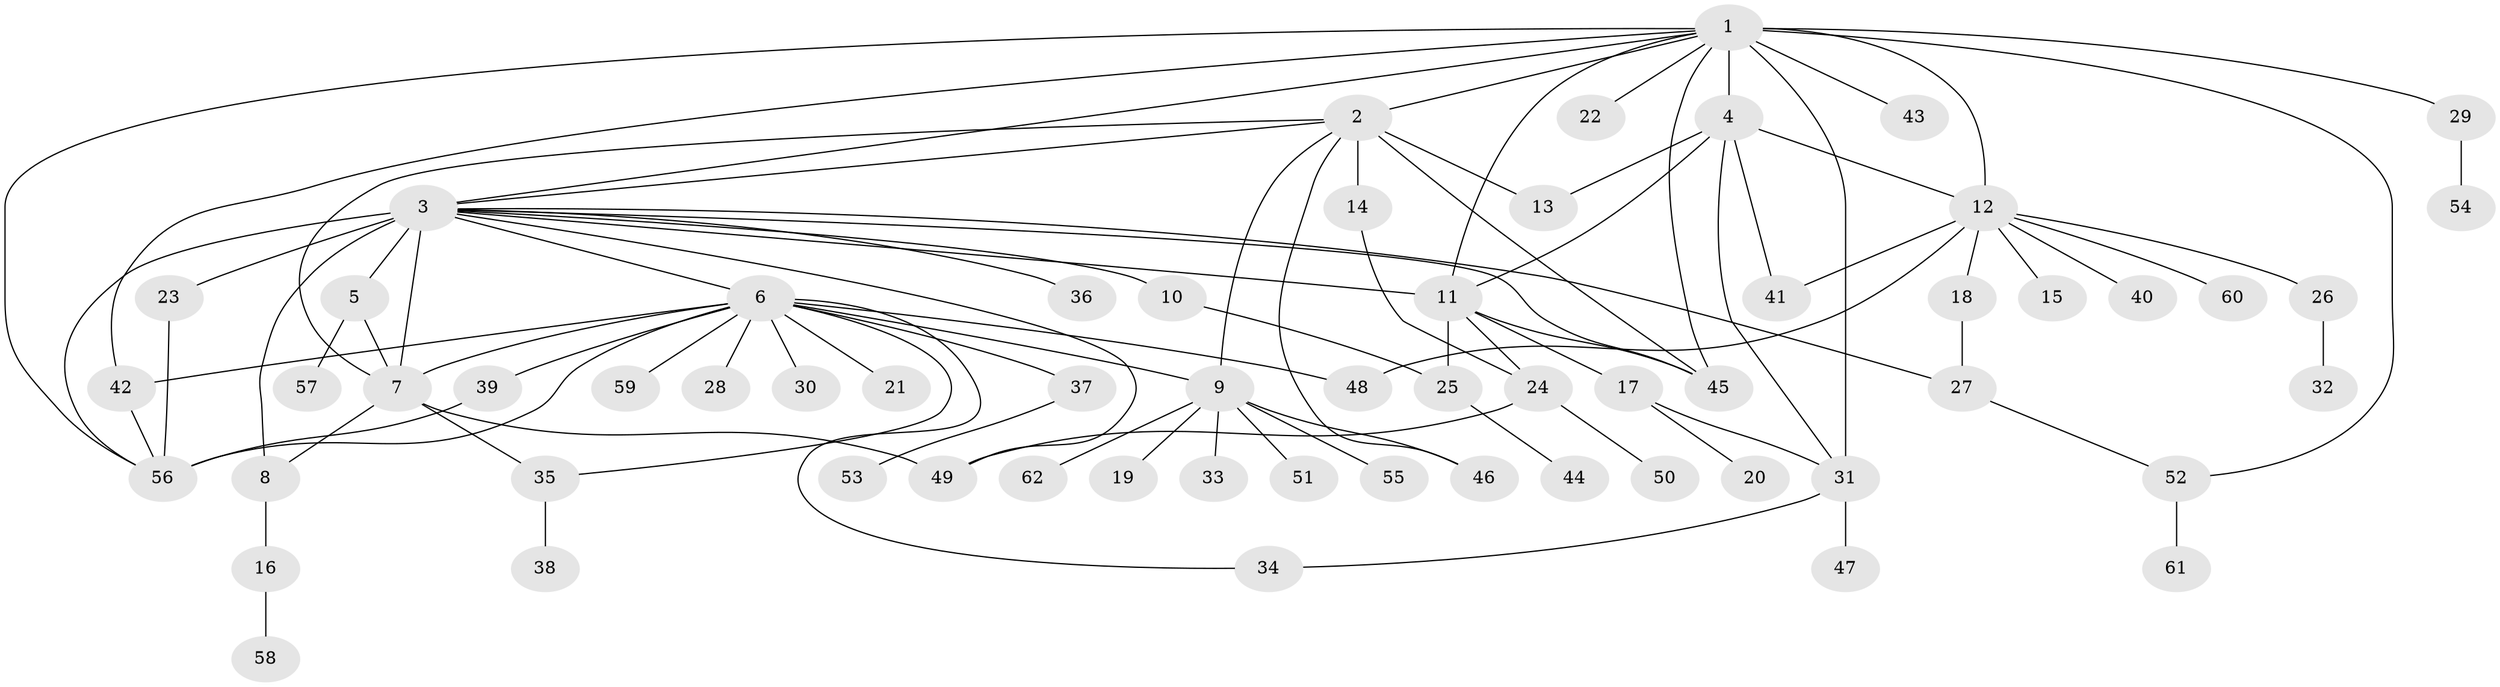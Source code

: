 // original degree distribution, {30: 0.008064516129032258, 7: 0.024193548387096774, 25: 0.008064516129032258, 1: 0.5403225806451613, 4: 0.08870967741935484, 15: 0.008064516129032258, 2: 0.21774193548387097, 9: 0.008064516129032258, 8: 0.008064516129032258, 11: 0.008064516129032258, 3: 0.07258064516129033, 5: 0.008064516129032258}
// Generated by graph-tools (version 1.1) at 2025/35/03/09/25 02:35:19]
// undirected, 62 vertices, 93 edges
graph export_dot {
graph [start="1"]
  node [color=gray90,style=filled];
  1;
  2;
  3;
  4;
  5;
  6;
  7;
  8;
  9;
  10;
  11;
  12;
  13;
  14;
  15;
  16;
  17;
  18;
  19;
  20;
  21;
  22;
  23;
  24;
  25;
  26;
  27;
  28;
  29;
  30;
  31;
  32;
  33;
  34;
  35;
  36;
  37;
  38;
  39;
  40;
  41;
  42;
  43;
  44;
  45;
  46;
  47;
  48;
  49;
  50;
  51;
  52;
  53;
  54;
  55;
  56;
  57;
  58;
  59;
  60;
  61;
  62;
  1 -- 2 [weight=1.0];
  1 -- 3 [weight=1.0];
  1 -- 4 [weight=14.0];
  1 -- 11 [weight=1.0];
  1 -- 12 [weight=1.0];
  1 -- 22 [weight=1.0];
  1 -- 29 [weight=1.0];
  1 -- 31 [weight=1.0];
  1 -- 42 [weight=1.0];
  1 -- 43 [weight=1.0];
  1 -- 45 [weight=1.0];
  1 -- 52 [weight=1.0];
  1 -- 56 [weight=1.0];
  2 -- 3 [weight=1.0];
  2 -- 7 [weight=1.0];
  2 -- 9 [weight=1.0];
  2 -- 13 [weight=1.0];
  2 -- 14 [weight=2.0];
  2 -- 45 [weight=1.0];
  2 -- 46 [weight=1.0];
  3 -- 5 [weight=1.0];
  3 -- 6 [weight=1.0];
  3 -- 7 [weight=10.0];
  3 -- 8 [weight=1.0];
  3 -- 10 [weight=1.0];
  3 -- 11 [weight=1.0];
  3 -- 23 [weight=1.0];
  3 -- 27 [weight=1.0];
  3 -- 36 [weight=1.0];
  3 -- 45 [weight=1.0];
  3 -- 49 [weight=1.0];
  3 -- 56 [weight=1.0];
  4 -- 11 [weight=1.0];
  4 -- 12 [weight=1.0];
  4 -- 13 [weight=1.0];
  4 -- 31 [weight=1.0];
  4 -- 41 [weight=1.0];
  5 -- 7 [weight=1.0];
  5 -- 57 [weight=1.0];
  6 -- 7 [weight=1.0];
  6 -- 9 [weight=1.0];
  6 -- 21 [weight=1.0];
  6 -- 28 [weight=1.0];
  6 -- 30 [weight=1.0];
  6 -- 34 [weight=1.0];
  6 -- 35 [weight=1.0];
  6 -- 37 [weight=1.0];
  6 -- 39 [weight=1.0];
  6 -- 42 [weight=1.0];
  6 -- 48 [weight=1.0];
  6 -- 56 [weight=1.0];
  6 -- 59 [weight=1.0];
  7 -- 8 [weight=1.0];
  7 -- 35 [weight=1.0];
  7 -- 49 [weight=1.0];
  8 -- 16 [weight=1.0];
  9 -- 19 [weight=1.0];
  9 -- 33 [weight=1.0];
  9 -- 46 [weight=1.0];
  9 -- 51 [weight=1.0];
  9 -- 55 [weight=1.0];
  9 -- 62 [weight=1.0];
  10 -- 25 [weight=1.0];
  11 -- 17 [weight=1.0];
  11 -- 24 [weight=1.0];
  11 -- 25 [weight=1.0];
  11 -- 45 [weight=1.0];
  12 -- 15 [weight=1.0];
  12 -- 18 [weight=1.0];
  12 -- 26 [weight=1.0];
  12 -- 40 [weight=1.0];
  12 -- 41 [weight=1.0];
  12 -- 48 [weight=1.0];
  12 -- 60 [weight=1.0];
  14 -- 24 [weight=1.0];
  16 -- 58 [weight=1.0];
  17 -- 20 [weight=1.0];
  17 -- 31 [weight=1.0];
  18 -- 27 [weight=1.0];
  23 -- 56 [weight=1.0];
  24 -- 49 [weight=1.0];
  24 -- 50 [weight=1.0];
  25 -- 44 [weight=1.0];
  26 -- 32 [weight=2.0];
  27 -- 52 [weight=1.0];
  29 -- 54 [weight=2.0];
  31 -- 34 [weight=1.0];
  31 -- 47 [weight=2.0];
  35 -- 38 [weight=1.0];
  37 -- 53 [weight=1.0];
  39 -- 56 [weight=1.0];
  42 -- 56 [weight=1.0];
  52 -- 61 [weight=1.0];
}
